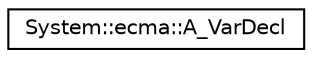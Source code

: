 digraph G
{
  edge [fontname="Helvetica",fontsize="10",labelfontname="Helvetica",labelfontsize="10"];
  node [fontname="Helvetica",fontsize="10",shape=record];
  rankdir="LR";
  Node1 [label="System::ecma::A_VarDecl",height=0.2,width=0.4,color="black", fillcolor="white", style="filled",URL="$class_system_1_1ecma_1_1_a___var_decl.html"];
}
